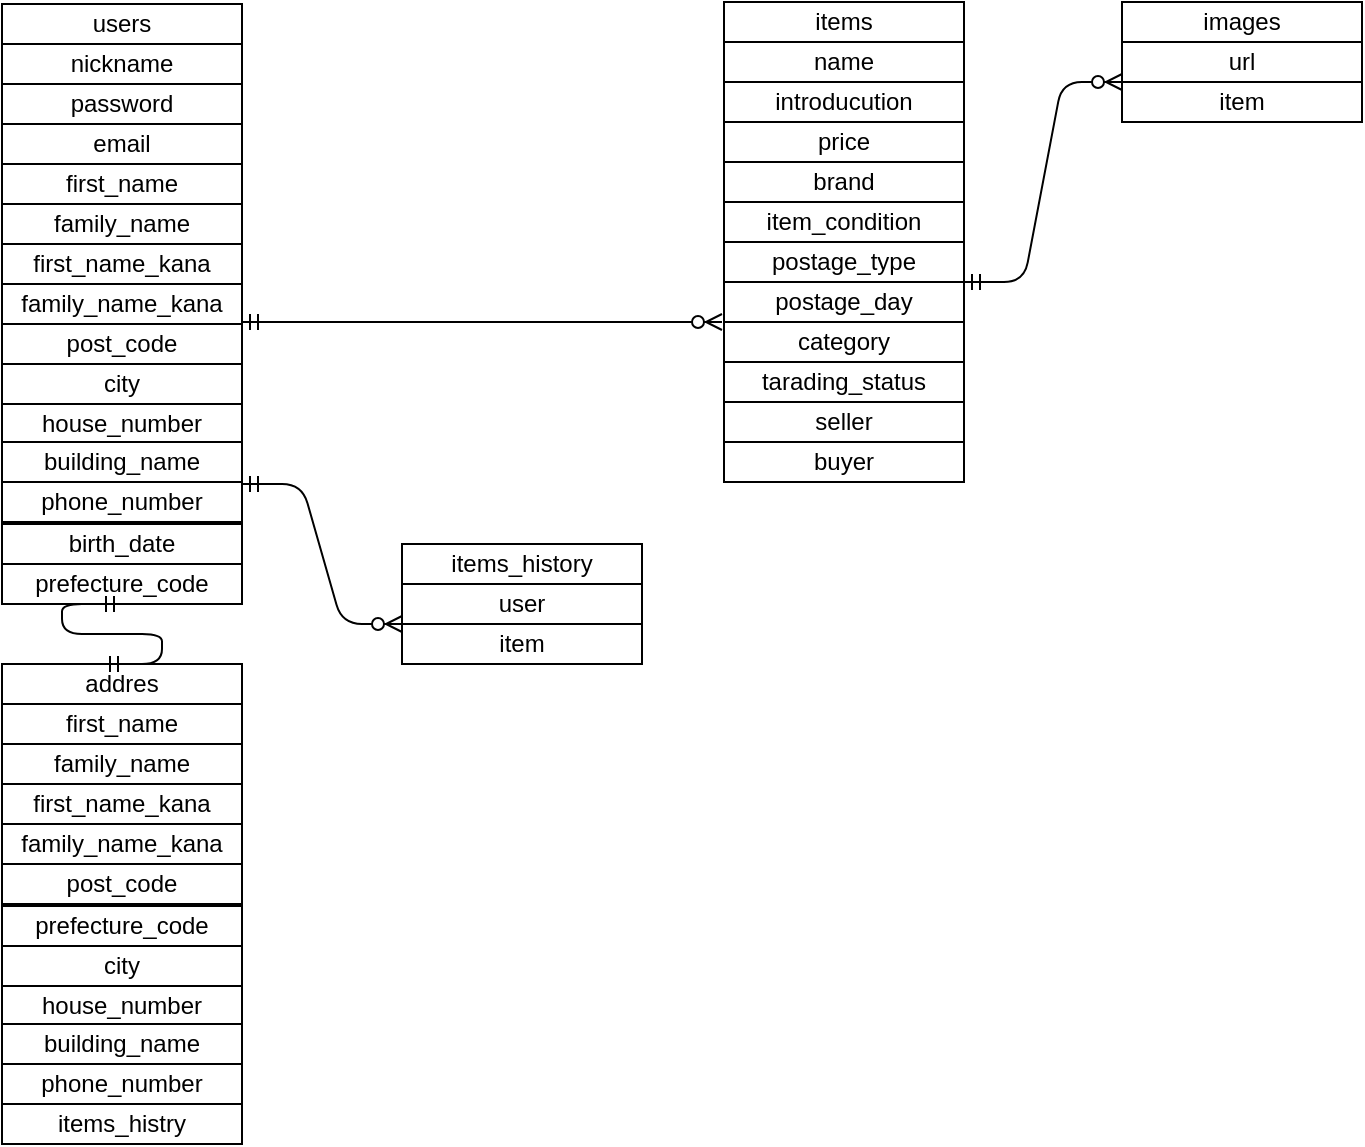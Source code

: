<mxfile>
    <diagram id="jqPXKS2c3JfgOpeAtfCP" name="ページ1">
        <mxGraphModel dx="602" dy="366" grid="1" gridSize="10" guides="1" tooltips="1" connect="1" arrows="1" fold="1" page="1" pageScale="1" pageWidth="827" pageHeight="1169" math="0" shadow="0">
            <root>
                <mxCell id="0"/>
                <mxCell id="1" parent="0"/>
                <mxCell id="9" style="edgeStyle=orthogonalEdgeStyle;rounded=0;orthogonalLoop=1;jettySize=auto;html=1;exitX=0.5;exitY=1;exitDx=0;exitDy=0;" edge="1" parent="1">
                    <mxGeometry relative="1" as="geometry">
                        <mxPoint x="148.0" y="60" as="sourcePoint"/>
                        <mxPoint x="148.0" y="60" as="targetPoint"/>
                    </mxGeometry>
                </mxCell>
                <mxCell id="13" value="items" style="whiteSpace=wrap;html=1;align=center;" vertex="1" parent="1">
                    <mxGeometry x="481" y="39" width="120" height="20" as="geometry"/>
                </mxCell>
                <mxCell id="14" value="prefecture_code" style="whiteSpace=wrap;html=1;align=center;" vertex="1" parent="1">
                    <mxGeometry x="120" y="320" width="120" height="20" as="geometry"/>
                </mxCell>
                <mxCell id="16" value="users" style="whiteSpace=wrap;html=1;align=center;" vertex="1" parent="1">
                    <mxGeometry x="120" y="40" width="120" height="20" as="geometry"/>
                </mxCell>
                <mxCell id="18" value="nickname" style="whiteSpace=wrap;html=1;align=center;" vertex="1" parent="1">
                    <mxGeometry x="120" y="60" width="120" height="20" as="geometry"/>
                </mxCell>
                <mxCell id="33" value="password" style="whiteSpace=wrap;html=1;align=center;" vertex="1" parent="1">
                    <mxGeometry x="120" y="80" width="120" height="20" as="geometry"/>
                </mxCell>
                <mxCell id="34" value="email" style="whiteSpace=wrap;html=1;align=center;" vertex="1" parent="1">
                    <mxGeometry x="120" y="100" width="120" height="20" as="geometry"/>
                </mxCell>
                <mxCell id="35" value="first_name" style="whiteSpace=wrap;html=1;align=center;" vertex="1" parent="1">
                    <mxGeometry x="120" y="120" width="120" height="20" as="geometry"/>
                </mxCell>
                <mxCell id="36" value="family_name" style="whiteSpace=wrap;html=1;align=center;" vertex="1" parent="1">
                    <mxGeometry x="120" y="140" width="120" height="20" as="geometry"/>
                </mxCell>
                <mxCell id="37" value="first_name_kana" style="whiteSpace=wrap;html=1;align=center;" vertex="1" parent="1">
                    <mxGeometry x="120" y="160" width="120" height="20" as="geometry"/>
                </mxCell>
                <mxCell id="38" value="family_name_kana" style="whiteSpace=wrap;html=1;align=center;" vertex="1" parent="1">
                    <mxGeometry x="120" y="180" width="120" height="20" as="geometry"/>
                </mxCell>
                <mxCell id="39" value="post_code" style="whiteSpace=wrap;html=1;align=center;" vertex="1" parent="1">
                    <mxGeometry x="120" y="200" width="120" height="20" as="geometry"/>
                </mxCell>
                <mxCell id="40" value="city" style="whiteSpace=wrap;html=1;align=center;" vertex="1" parent="1">
                    <mxGeometry x="120" y="220" width="120" height="20" as="geometry"/>
                </mxCell>
                <mxCell id="41" value="house_number" style="whiteSpace=wrap;html=1;align=center;" vertex="1" parent="1">
                    <mxGeometry x="120" y="240" width="120" height="20" as="geometry"/>
                </mxCell>
                <mxCell id="42" value="building_name" style="whiteSpace=wrap;html=1;align=center;" vertex="1" parent="1">
                    <mxGeometry x="120" y="259" width="120" height="20" as="geometry"/>
                </mxCell>
                <mxCell id="43" value="phone_number" style="whiteSpace=wrap;html=1;align=center;" vertex="1" parent="1">
                    <mxGeometry x="120" y="279" width="120" height="20" as="geometry"/>
                </mxCell>
                <mxCell id="44" value="birth_date" style="whiteSpace=wrap;html=1;align=center;" vertex="1" parent="1">
                    <mxGeometry x="120" y="300" width="120" height="20" as="geometry"/>
                </mxCell>
                <mxCell id="56" value="buyer" style="whiteSpace=wrap;html=1;align=center;" vertex="1" parent="1">
                    <mxGeometry x="481" y="259" width="120" height="20" as="geometry"/>
                </mxCell>
                <mxCell id="57" value="seller" style="whiteSpace=wrap;html=1;align=center;" vertex="1" parent="1">
                    <mxGeometry x="481" y="239" width="120" height="20" as="geometry"/>
                </mxCell>
                <mxCell id="58" value="tarading_status" style="whiteSpace=wrap;html=1;align=center;" vertex="1" parent="1">
                    <mxGeometry x="481" y="219" width="120" height="20" as="geometry"/>
                </mxCell>
                <mxCell id="59" value="category" style="whiteSpace=wrap;html=1;align=center;" vertex="1" parent="1">
                    <mxGeometry x="481" y="199" width="120" height="20" as="geometry"/>
                </mxCell>
                <mxCell id="60" value="postage_day" style="whiteSpace=wrap;html=1;align=center;" vertex="1" parent="1">
                    <mxGeometry x="481" y="179" width="120" height="20" as="geometry"/>
                </mxCell>
                <mxCell id="61" value="postage_type" style="whiteSpace=wrap;html=1;align=center;" vertex="1" parent="1">
                    <mxGeometry x="481" y="159" width="120" height="20" as="geometry"/>
                </mxCell>
                <mxCell id="62" value="item_condition" style="whiteSpace=wrap;html=1;align=center;" vertex="1" parent="1">
                    <mxGeometry x="481" y="139" width="120" height="20" as="geometry"/>
                </mxCell>
                <mxCell id="63" value="brand" style="whiteSpace=wrap;html=1;align=center;" vertex="1" parent="1">
                    <mxGeometry x="481" y="119" width="120" height="20" as="geometry"/>
                </mxCell>
                <mxCell id="64" value="price" style="whiteSpace=wrap;html=1;align=center;" vertex="1" parent="1">
                    <mxGeometry x="481" y="99" width="120" height="20" as="geometry"/>
                </mxCell>
                <mxCell id="65" value="introducution" style="whiteSpace=wrap;html=1;align=center;" vertex="1" parent="1">
                    <mxGeometry x="481" y="79" width="120" height="20" as="geometry"/>
                </mxCell>
                <mxCell id="66" value="name" style="whiteSpace=wrap;html=1;align=center;" vertex="1" parent="1">
                    <mxGeometry x="481" y="59" width="120" height="20" as="geometry"/>
                </mxCell>
                <mxCell id="74" value="images" style="whiteSpace=wrap;html=1;align=center;" vertex="1" parent="1">
                    <mxGeometry x="680" y="39" width="120" height="20" as="geometry"/>
                </mxCell>
                <mxCell id="75" value="url" style="whiteSpace=wrap;html=1;align=center;" vertex="1" parent="1">
                    <mxGeometry x="680" y="59" width="120" height="20" as="geometry"/>
                </mxCell>
                <mxCell id="76" value="item" style="whiteSpace=wrap;html=1;align=center;" vertex="1" parent="1">
                    <mxGeometry x="680" y="79" width="120" height="20" as="geometry"/>
                </mxCell>
                <mxCell id="100" value="" style="edgeStyle=entityRelationEdgeStyle;fontSize=12;html=1;endArrow=ERzeroToMany;startArrow=ERmandOne;" edge="1" parent="1">
                    <mxGeometry width="100" height="100" relative="1" as="geometry">
                        <mxPoint x="601" y="179" as="sourcePoint"/>
                        <mxPoint x="680" y="79" as="targetPoint"/>
                    </mxGeometry>
                </mxCell>
                <mxCell id="102" style="edgeStyle=orthogonalEdgeStyle;rounded=0;orthogonalLoop=1;jettySize=auto;html=1;exitX=0.5;exitY=1;exitDx=0;exitDy=0;" edge="1" parent="1">
                    <mxGeometry relative="1" as="geometry">
                        <mxPoint x="148.0" y="390" as="sourcePoint"/>
                        <mxPoint x="148.0" y="390" as="targetPoint"/>
                    </mxGeometry>
                </mxCell>
                <mxCell id="103" value="addres" style="whiteSpace=wrap;html=1;align=center;" vertex="1" parent="1">
                    <mxGeometry x="120" y="370" width="120" height="20" as="geometry"/>
                </mxCell>
                <mxCell id="107" value="first_name" style="whiteSpace=wrap;html=1;align=center;" vertex="1" parent="1">
                    <mxGeometry x="120" y="390" width="120" height="20" as="geometry"/>
                </mxCell>
                <mxCell id="108" value="family_name" style="whiteSpace=wrap;html=1;align=center;" vertex="1" parent="1">
                    <mxGeometry x="120" y="410" width="120" height="20" as="geometry"/>
                </mxCell>
                <mxCell id="109" value="first_name_kana" style="whiteSpace=wrap;html=1;align=center;" vertex="1" parent="1">
                    <mxGeometry x="120" y="430" width="120" height="20" as="geometry"/>
                </mxCell>
                <mxCell id="110" value="family_name_kana" style="whiteSpace=wrap;html=1;align=center;" vertex="1" parent="1">
                    <mxGeometry x="120" y="450" width="120" height="20" as="geometry"/>
                </mxCell>
                <mxCell id="111" value="post_code" style="whiteSpace=wrap;html=1;align=center;" vertex="1" parent="1">
                    <mxGeometry x="120" y="470" width="120" height="20" as="geometry"/>
                </mxCell>
                <mxCell id="112" value="city" style="whiteSpace=wrap;html=1;align=center;" vertex="1" parent="1">
                    <mxGeometry x="120" y="511" width="120" height="20" as="geometry"/>
                </mxCell>
                <mxCell id="113" value="house_number" style="whiteSpace=wrap;html=1;align=center;" vertex="1" parent="1">
                    <mxGeometry x="120" y="531" width="120" height="20" as="geometry"/>
                </mxCell>
                <mxCell id="114" value="building_name" style="whiteSpace=wrap;html=1;align=center;" vertex="1" parent="1">
                    <mxGeometry x="120" y="550" width="120" height="20" as="geometry"/>
                </mxCell>
                <mxCell id="115" value="phone_number" style="whiteSpace=wrap;html=1;align=center;" vertex="1" parent="1">
                    <mxGeometry x="120" y="570" width="120" height="20" as="geometry"/>
                </mxCell>
                <mxCell id="116" value="items_histry" style="whiteSpace=wrap;html=1;align=center;" vertex="1" parent="1">
                    <mxGeometry x="120" y="590" width="120" height="20" as="geometry"/>
                </mxCell>
                <mxCell id="117" value="prefecture_code" style="whiteSpace=wrap;html=1;align=center;" vertex="1" parent="1">
                    <mxGeometry x="120" y="491" width="120" height="20" as="geometry"/>
                </mxCell>
                <mxCell id="121" value="items_history" style="whiteSpace=wrap;html=1;align=center;" vertex="1" parent="1">
                    <mxGeometry x="320" y="310" width="120" height="20" as="geometry"/>
                </mxCell>
                <mxCell id="122" value="user" style="whiteSpace=wrap;html=1;align=center;" vertex="1" parent="1">
                    <mxGeometry x="320" y="330" width="120" height="20" as="geometry"/>
                </mxCell>
                <mxCell id="123" value="item" style="whiteSpace=wrap;html=1;align=center;" vertex="1" parent="1">
                    <mxGeometry x="320" y="350" width="120" height="20" as="geometry"/>
                </mxCell>
                <mxCell id="127" value="" style="edgeStyle=entityRelationEdgeStyle;fontSize=12;html=1;endArrow=ERzeroToMany;startArrow=ERmandOne;" edge="1" parent="1">
                    <mxGeometry width="100" height="100" relative="1" as="geometry">
                        <mxPoint x="240" y="199" as="sourcePoint"/>
                        <mxPoint x="480" y="199" as="targetPoint"/>
                    </mxGeometry>
                </mxCell>
                <mxCell id="128" value="" style="edgeStyle=entityRelationEdgeStyle;fontSize=12;html=1;endArrow=ERmandOne;startArrow=ERmandOne;entryX=0.5;entryY=1;entryDx=0;entryDy=0;" edge="1" parent="1" target="14">
                    <mxGeometry width="100" height="100" relative="1" as="geometry">
                        <mxPoint x="170" y="370" as="sourcePoint"/>
                        <mxPoint x="270" y="270" as="targetPoint"/>
                    </mxGeometry>
                </mxCell>
                <mxCell id="130" value="" style="edgeStyle=entityRelationEdgeStyle;fontSize=12;html=1;endArrow=ERzeroToMany;startArrow=ERmandOne;entryX=0;entryY=1;entryDx=0;entryDy=0;" edge="1" parent="1" target="122">
                    <mxGeometry width="100" height="100" relative="1" as="geometry">
                        <mxPoint x="240" y="280" as="sourcePoint"/>
                        <mxPoint x="340" y="180" as="targetPoint"/>
                    </mxGeometry>
                </mxCell>
            </root>
        </mxGraphModel>
    </diagram>
</mxfile>